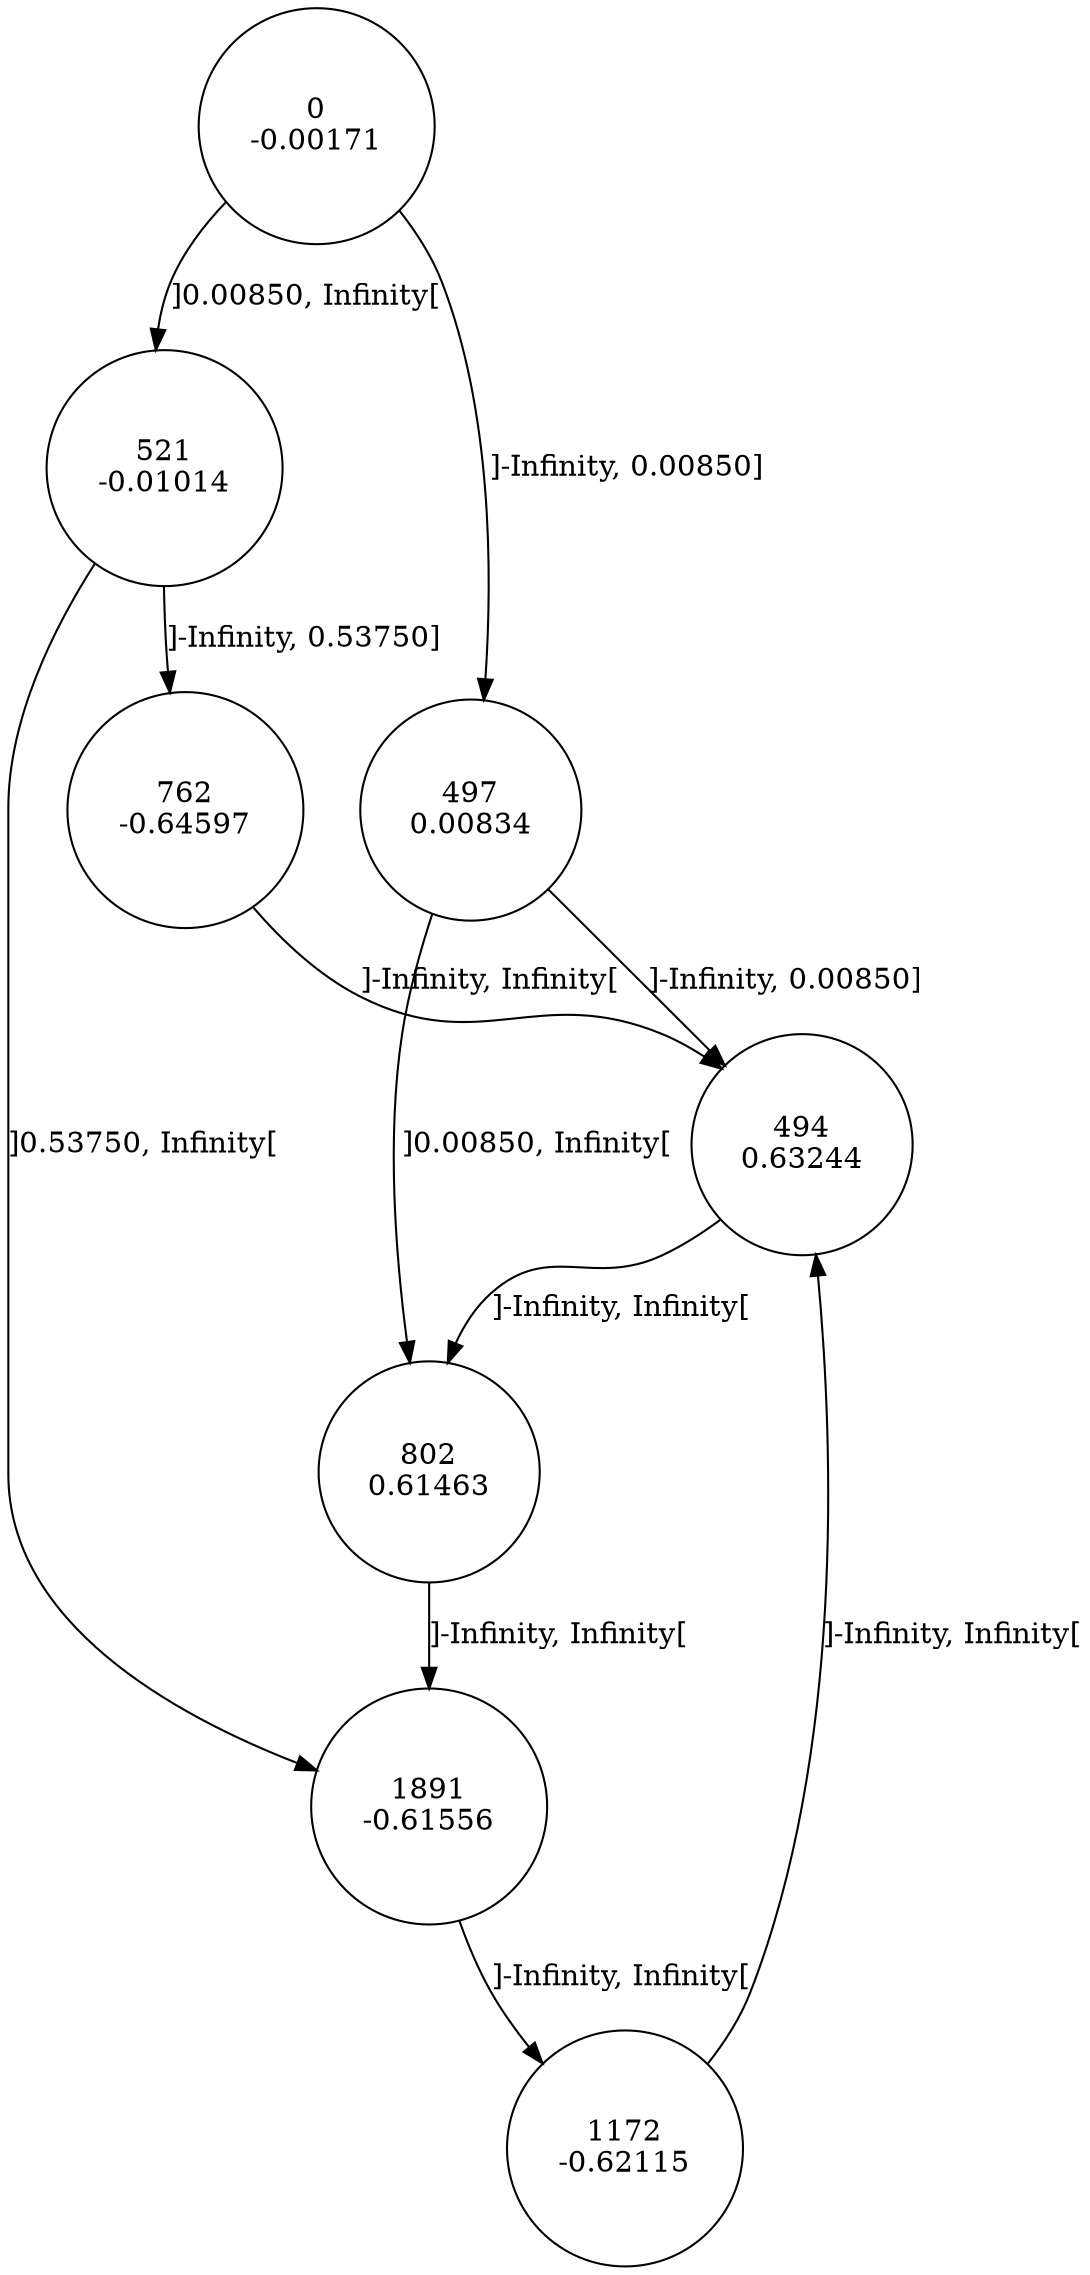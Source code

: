 digraph DFA {
0 [shape=circle, label="0\n-0.00171"];
	0 -> 497 [label="]-Infinity, 0.00850]"];
	0 -> 521 [label="]0.00850, Infinity["];
521 [shape=circle, label="521\n-0.01014"];
	521 -> 762 [label="]-Infinity, 0.53750]"];
	521 -> 1891 [label="]0.53750, Infinity["];
1891 [shape=circle, label="1891\n-0.61556"];
	1891 -> 1172 [label="]-Infinity, Infinity["];
1172 [shape=circle, label="1172\n-0.62115"];
	1172 -> 494 [label="]-Infinity, Infinity["];
494 [shape=circle, label="494\n0.63244"];
	494 -> 802 [label="]-Infinity, Infinity["];
802 [shape=circle, label="802\n0.61463"];
	802 -> 1891 [label="]-Infinity, Infinity["];
762 [shape=circle, label="762\n-0.64597"];
	762 -> 494 [label="]-Infinity, Infinity["];
497 [shape=circle, label="497\n0.00834"];
	497 -> 494 [label="]-Infinity, 0.00850]"];
	497 -> 802 [label="]0.00850, Infinity["];
}